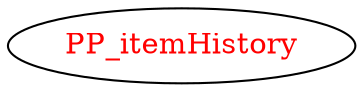 digraph dependencyGraph {
 concentrate=true;
 ranksep="2.0";
 rankdir="LR"; 
 splines="ortho";
"PP_itemHistory" [fontcolor="red"];
}